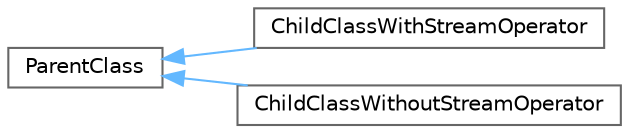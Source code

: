 digraph "Graphical Class Hierarchy"
{
 // LATEX_PDF_SIZE
  bgcolor="transparent";
  edge [fontname=Helvetica,fontsize=10,labelfontname=Helvetica,labelfontsize=10];
  node [fontname=Helvetica,fontsize=10,shape=box,height=0.2,width=0.4];
  rankdir="LR";
  Node0 [id="Node000000",label="ParentClass",height=0.2,width=0.4,color="grey40", fillcolor="white", style="filled",URL="$class_parent_class.html",tooltip=" "];
  Node0 -> Node1 [id="edge44_Node000000_Node000001",dir="back",color="steelblue1",style="solid",tooltip=" "];
  Node1 [id="Node000001",label="ChildClassWithStreamOperator",height=0.2,width=0.4,color="grey40", fillcolor="white", style="filled",URL="$class_child_class_with_stream_operator.html",tooltip=" "];
  Node0 -> Node2 [id="edge45_Node000000_Node000002",dir="back",color="steelblue1",style="solid",tooltip=" "];
  Node2 [id="Node000002",label="ChildClassWithoutStreamOperator",height=0.2,width=0.4,color="grey40", fillcolor="white", style="filled",URL="$class_child_class_without_stream_operator.html",tooltip=" "];
}
